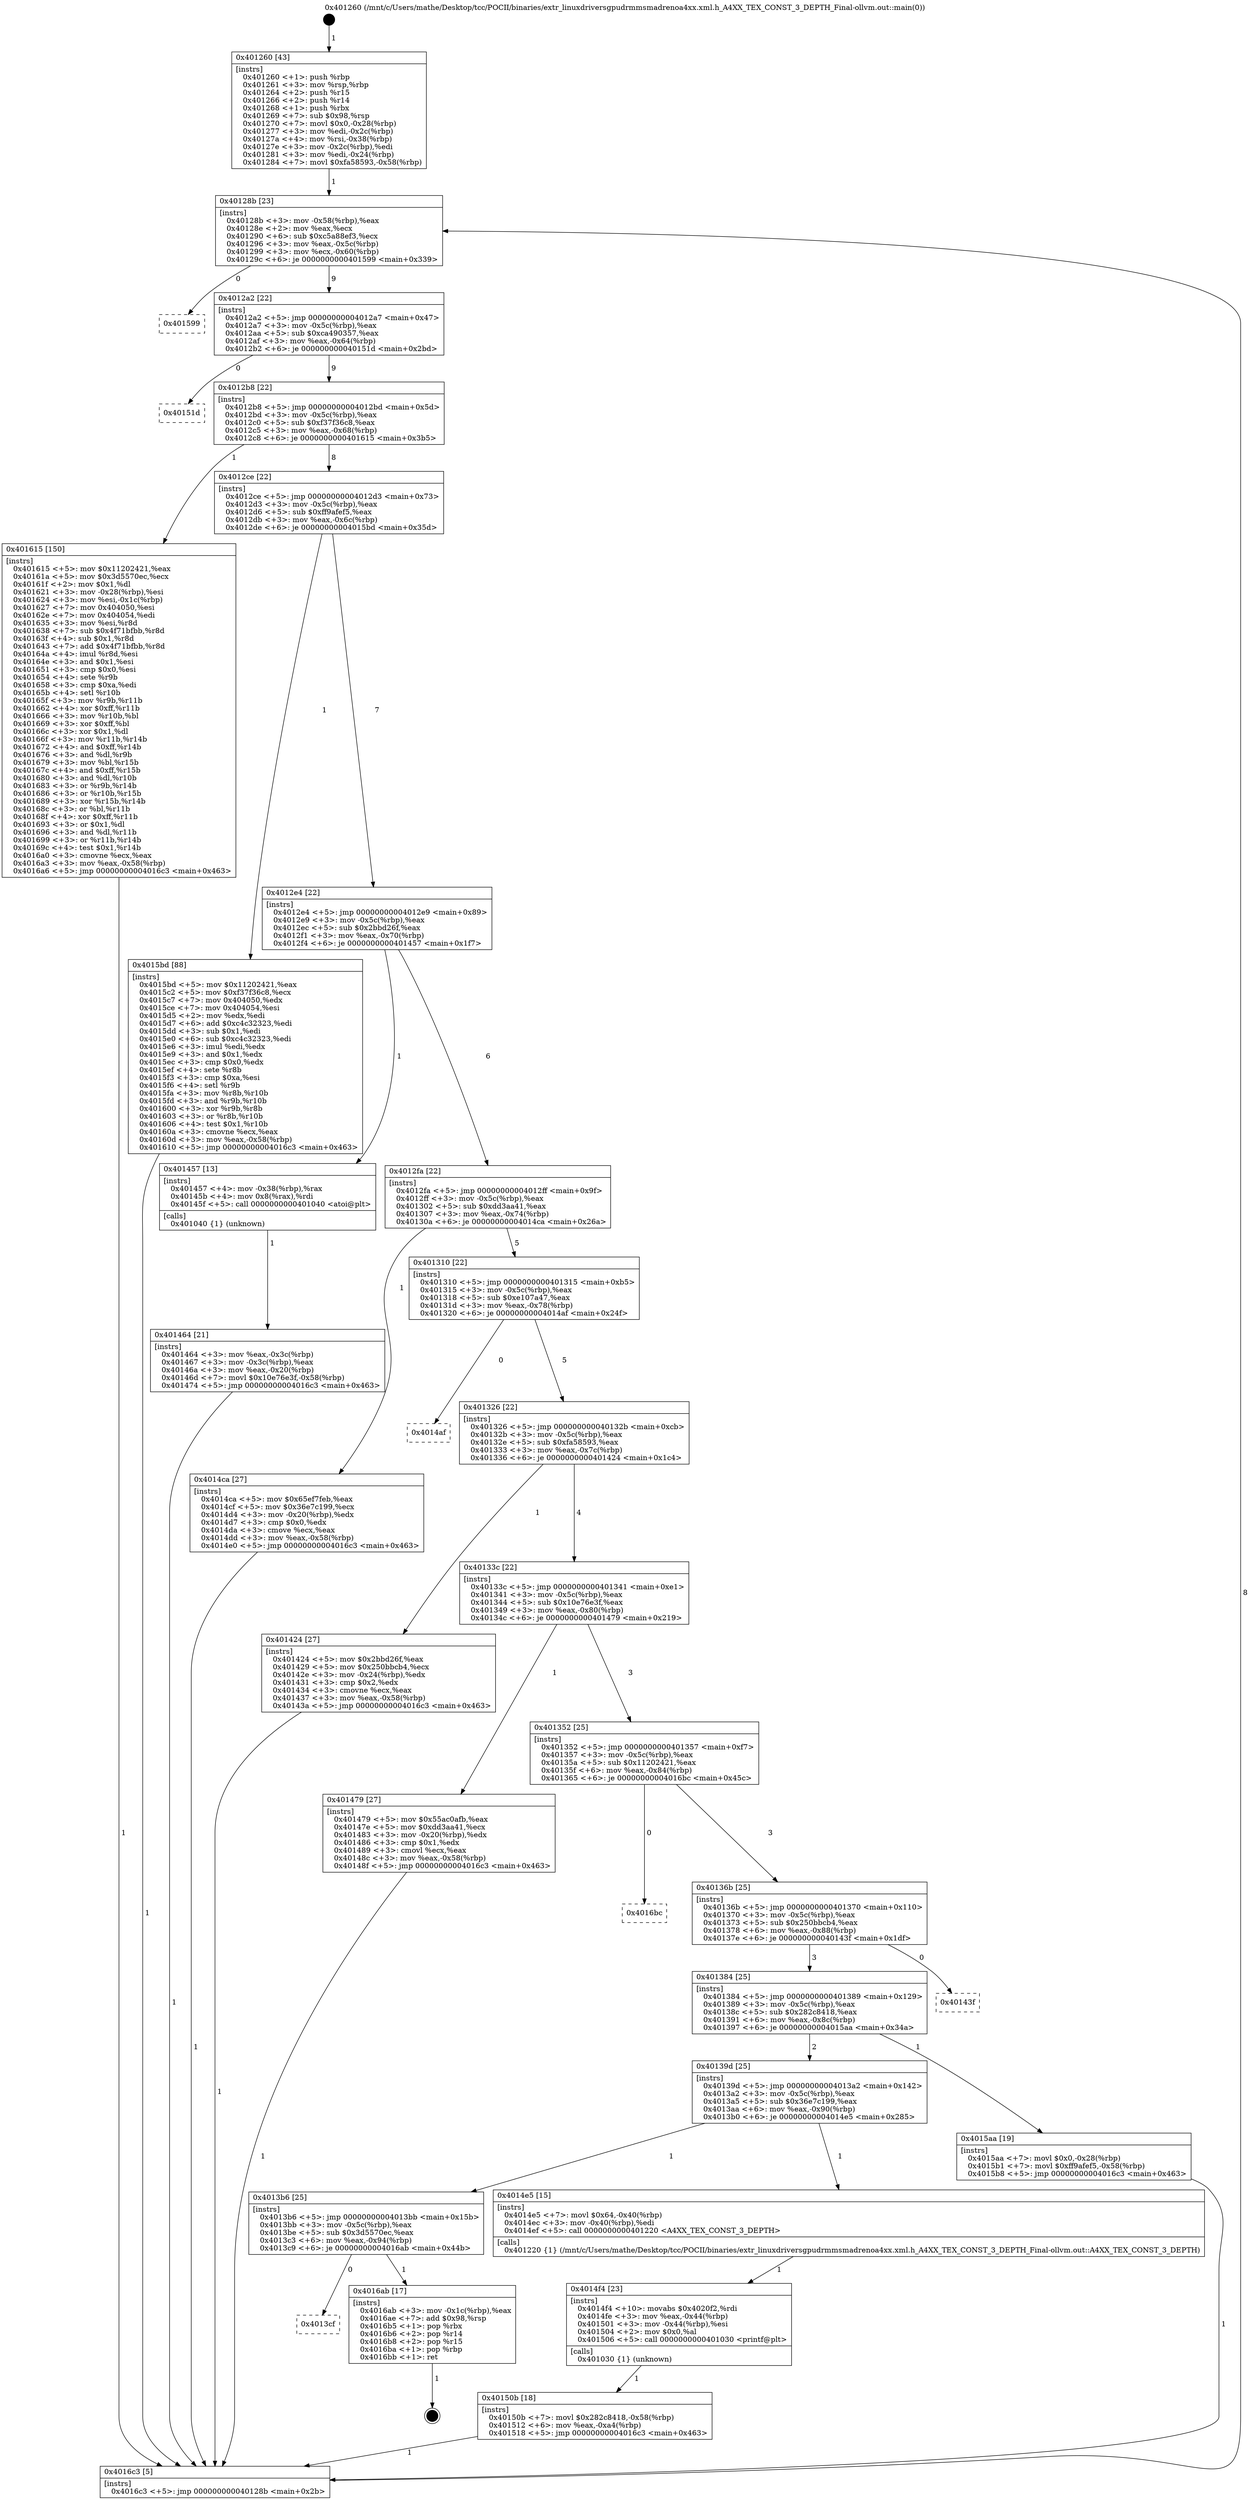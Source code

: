 digraph "0x401260" {
  label = "0x401260 (/mnt/c/Users/mathe/Desktop/tcc/POCII/binaries/extr_linuxdriversgpudrmmsmadrenoa4xx.xml.h_A4XX_TEX_CONST_3_DEPTH_Final-ollvm.out::main(0))"
  labelloc = "t"
  node[shape=record]

  Entry [label="",width=0.3,height=0.3,shape=circle,fillcolor=black,style=filled]
  "0x40128b" [label="{
     0x40128b [23]\l
     | [instrs]\l
     &nbsp;&nbsp;0x40128b \<+3\>: mov -0x58(%rbp),%eax\l
     &nbsp;&nbsp;0x40128e \<+2\>: mov %eax,%ecx\l
     &nbsp;&nbsp;0x401290 \<+6\>: sub $0xc5a88ef3,%ecx\l
     &nbsp;&nbsp;0x401296 \<+3\>: mov %eax,-0x5c(%rbp)\l
     &nbsp;&nbsp;0x401299 \<+3\>: mov %ecx,-0x60(%rbp)\l
     &nbsp;&nbsp;0x40129c \<+6\>: je 0000000000401599 \<main+0x339\>\l
  }"]
  "0x401599" [label="{
     0x401599\l
  }", style=dashed]
  "0x4012a2" [label="{
     0x4012a2 [22]\l
     | [instrs]\l
     &nbsp;&nbsp;0x4012a2 \<+5\>: jmp 00000000004012a7 \<main+0x47\>\l
     &nbsp;&nbsp;0x4012a7 \<+3\>: mov -0x5c(%rbp),%eax\l
     &nbsp;&nbsp;0x4012aa \<+5\>: sub $0xca490357,%eax\l
     &nbsp;&nbsp;0x4012af \<+3\>: mov %eax,-0x64(%rbp)\l
     &nbsp;&nbsp;0x4012b2 \<+6\>: je 000000000040151d \<main+0x2bd\>\l
  }"]
  Exit [label="",width=0.3,height=0.3,shape=circle,fillcolor=black,style=filled,peripheries=2]
  "0x40151d" [label="{
     0x40151d\l
  }", style=dashed]
  "0x4012b8" [label="{
     0x4012b8 [22]\l
     | [instrs]\l
     &nbsp;&nbsp;0x4012b8 \<+5\>: jmp 00000000004012bd \<main+0x5d\>\l
     &nbsp;&nbsp;0x4012bd \<+3\>: mov -0x5c(%rbp),%eax\l
     &nbsp;&nbsp;0x4012c0 \<+5\>: sub $0xf37f36c8,%eax\l
     &nbsp;&nbsp;0x4012c5 \<+3\>: mov %eax,-0x68(%rbp)\l
     &nbsp;&nbsp;0x4012c8 \<+6\>: je 0000000000401615 \<main+0x3b5\>\l
  }"]
  "0x4013cf" [label="{
     0x4013cf\l
  }", style=dashed]
  "0x401615" [label="{
     0x401615 [150]\l
     | [instrs]\l
     &nbsp;&nbsp;0x401615 \<+5\>: mov $0x11202421,%eax\l
     &nbsp;&nbsp;0x40161a \<+5\>: mov $0x3d5570ec,%ecx\l
     &nbsp;&nbsp;0x40161f \<+2\>: mov $0x1,%dl\l
     &nbsp;&nbsp;0x401621 \<+3\>: mov -0x28(%rbp),%esi\l
     &nbsp;&nbsp;0x401624 \<+3\>: mov %esi,-0x1c(%rbp)\l
     &nbsp;&nbsp;0x401627 \<+7\>: mov 0x404050,%esi\l
     &nbsp;&nbsp;0x40162e \<+7\>: mov 0x404054,%edi\l
     &nbsp;&nbsp;0x401635 \<+3\>: mov %esi,%r8d\l
     &nbsp;&nbsp;0x401638 \<+7\>: sub $0x4f71bfbb,%r8d\l
     &nbsp;&nbsp;0x40163f \<+4\>: sub $0x1,%r8d\l
     &nbsp;&nbsp;0x401643 \<+7\>: add $0x4f71bfbb,%r8d\l
     &nbsp;&nbsp;0x40164a \<+4\>: imul %r8d,%esi\l
     &nbsp;&nbsp;0x40164e \<+3\>: and $0x1,%esi\l
     &nbsp;&nbsp;0x401651 \<+3\>: cmp $0x0,%esi\l
     &nbsp;&nbsp;0x401654 \<+4\>: sete %r9b\l
     &nbsp;&nbsp;0x401658 \<+3\>: cmp $0xa,%edi\l
     &nbsp;&nbsp;0x40165b \<+4\>: setl %r10b\l
     &nbsp;&nbsp;0x40165f \<+3\>: mov %r9b,%r11b\l
     &nbsp;&nbsp;0x401662 \<+4\>: xor $0xff,%r11b\l
     &nbsp;&nbsp;0x401666 \<+3\>: mov %r10b,%bl\l
     &nbsp;&nbsp;0x401669 \<+3\>: xor $0xff,%bl\l
     &nbsp;&nbsp;0x40166c \<+3\>: xor $0x1,%dl\l
     &nbsp;&nbsp;0x40166f \<+3\>: mov %r11b,%r14b\l
     &nbsp;&nbsp;0x401672 \<+4\>: and $0xff,%r14b\l
     &nbsp;&nbsp;0x401676 \<+3\>: and %dl,%r9b\l
     &nbsp;&nbsp;0x401679 \<+3\>: mov %bl,%r15b\l
     &nbsp;&nbsp;0x40167c \<+4\>: and $0xff,%r15b\l
     &nbsp;&nbsp;0x401680 \<+3\>: and %dl,%r10b\l
     &nbsp;&nbsp;0x401683 \<+3\>: or %r9b,%r14b\l
     &nbsp;&nbsp;0x401686 \<+3\>: or %r10b,%r15b\l
     &nbsp;&nbsp;0x401689 \<+3\>: xor %r15b,%r14b\l
     &nbsp;&nbsp;0x40168c \<+3\>: or %bl,%r11b\l
     &nbsp;&nbsp;0x40168f \<+4\>: xor $0xff,%r11b\l
     &nbsp;&nbsp;0x401693 \<+3\>: or $0x1,%dl\l
     &nbsp;&nbsp;0x401696 \<+3\>: and %dl,%r11b\l
     &nbsp;&nbsp;0x401699 \<+3\>: or %r11b,%r14b\l
     &nbsp;&nbsp;0x40169c \<+4\>: test $0x1,%r14b\l
     &nbsp;&nbsp;0x4016a0 \<+3\>: cmovne %ecx,%eax\l
     &nbsp;&nbsp;0x4016a3 \<+3\>: mov %eax,-0x58(%rbp)\l
     &nbsp;&nbsp;0x4016a6 \<+5\>: jmp 00000000004016c3 \<main+0x463\>\l
  }"]
  "0x4012ce" [label="{
     0x4012ce [22]\l
     | [instrs]\l
     &nbsp;&nbsp;0x4012ce \<+5\>: jmp 00000000004012d3 \<main+0x73\>\l
     &nbsp;&nbsp;0x4012d3 \<+3\>: mov -0x5c(%rbp),%eax\l
     &nbsp;&nbsp;0x4012d6 \<+5\>: sub $0xff9afef5,%eax\l
     &nbsp;&nbsp;0x4012db \<+3\>: mov %eax,-0x6c(%rbp)\l
     &nbsp;&nbsp;0x4012de \<+6\>: je 00000000004015bd \<main+0x35d\>\l
  }"]
  "0x4016ab" [label="{
     0x4016ab [17]\l
     | [instrs]\l
     &nbsp;&nbsp;0x4016ab \<+3\>: mov -0x1c(%rbp),%eax\l
     &nbsp;&nbsp;0x4016ae \<+7\>: add $0x98,%rsp\l
     &nbsp;&nbsp;0x4016b5 \<+1\>: pop %rbx\l
     &nbsp;&nbsp;0x4016b6 \<+2\>: pop %r14\l
     &nbsp;&nbsp;0x4016b8 \<+2\>: pop %r15\l
     &nbsp;&nbsp;0x4016ba \<+1\>: pop %rbp\l
     &nbsp;&nbsp;0x4016bb \<+1\>: ret\l
  }"]
  "0x4015bd" [label="{
     0x4015bd [88]\l
     | [instrs]\l
     &nbsp;&nbsp;0x4015bd \<+5\>: mov $0x11202421,%eax\l
     &nbsp;&nbsp;0x4015c2 \<+5\>: mov $0xf37f36c8,%ecx\l
     &nbsp;&nbsp;0x4015c7 \<+7\>: mov 0x404050,%edx\l
     &nbsp;&nbsp;0x4015ce \<+7\>: mov 0x404054,%esi\l
     &nbsp;&nbsp;0x4015d5 \<+2\>: mov %edx,%edi\l
     &nbsp;&nbsp;0x4015d7 \<+6\>: add $0xc4c32323,%edi\l
     &nbsp;&nbsp;0x4015dd \<+3\>: sub $0x1,%edi\l
     &nbsp;&nbsp;0x4015e0 \<+6\>: sub $0xc4c32323,%edi\l
     &nbsp;&nbsp;0x4015e6 \<+3\>: imul %edi,%edx\l
     &nbsp;&nbsp;0x4015e9 \<+3\>: and $0x1,%edx\l
     &nbsp;&nbsp;0x4015ec \<+3\>: cmp $0x0,%edx\l
     &nbsp;&nbsp;0x4015ef \<+4\>: sete %r8b\l
     &nbsp;&nbsp;0x4015f3 \<+3\>: cmp $0xa,%esi\l
     &nbsp;&nbsp;0x4015f6 \<+4\>: setl %r9b\l
     &nbsp;&nbsp;0x4015fa \<+3\>: mov %r8b,%r10b\l
     &nbsp;&nbsp;0x4015fd \<+3\>: and %r9b,%r10b\l
     &nbsp;&nbsp;0x401600 \<+3\>: xor %r9b,%r8b\l
     &nbsp;&nbsp;0x401603 \<+3\>: or %r8b,%r10b\l
     &nbsp;&nbsp;0x401606 \<+4\>: test $0x1,%r10b\l
     &nbsp;&nbsp;0x40160a \<+3\>: cmovne %ecx,%eax\l
     &nbsp;&nbsp;0x40160d \<+3\>: mov %eax,-0x58(%rbp)\l
     &nbsp;&nbsp;0x401610 \<+5\>: jmp 00000000004016c3 \<main+0x463\>\l
  }"]
  "0x4012e4" [label="{
     0x4012e4 [22]\l
     | [instrs]\l
     &nbsp;&nbsp;0x4012e4 \<+5\>: jmp 00000000004012e9 \<main+0x89\>\l
     &nbsp;&nbsp;0x4012e9 \<+3\>: mov -0x5c(%rbp),%eax\l
     &nbsp;&nbsp;0x4012ec \<+5\>: sub $0x2bbd26f,%eax\l
     &nbsp;&nbsp;0x4012f1 \<+3\>: mov %eax,-0x70(%rbp)\l
     &nbsp;&nbsp;0x4012f4 \<+6\>: je 0000000000401457 \<main+0x1f7\>\l
  }"]
  "0x40150b" [label="{
     0x40150b [18]\l
     | [instrs]\l
     &nbsp;&nbsp;0x40150b \<+7\>: movl $0x282c8418,-0x58(%rbp)\l
     &nbsp;&nbsp;0x401512 \<+6\>: mov %eax,-0xa4(%rbp)\l
     &nbsp;&nbsp;0x401518 \<+5\>: jmp 00000000004016c3 \<main+0x463\>\l
  }"]
  "0x401457" [label="{
     0x401457 [13]\l
     | [instrs]\l
     &nbsp;&nbsp;0x401457 \<+4\>: mov -0x38(%rbp),%rax\l
     &nbsp;&nbsp;0x40145b \<+4\>: mov 0x8(%rax),%rdi\l
     &nbsp;&nbsp;0x40145f \<+5\>: call 0000000000401040 \<atoi@plt\>\l
     | [calls]\l
     &nbsp;&nbsp;0x401040 \{1\} (unknown)\l
  }"]
  "0x4012fa" [label="{
     0x4012fa [22]\l
     | [instrs]\l
     &nbsp;&nbsp;0x4012fa \<+5\>: jmp 00000000004012ff \<main+0x9f\>\l
     &nbsp;&nbsp;0x4012ff \<+3\>: mov -0x5c(%rbp),%eax\l
     &nbsp;&nbsp;0x401302 \<+5\>: sub $0xdd3aa41,%eax\l
     &nbsp;&nbsp;0x401307 \<+3\>: mov %eax,-0x74(%rbp)\l
     &nbsp;&nbsp;0x40130a \<+6\>: je 00000000004014ca \<main+0x26a\>\l
  }"]
  "0x4014f4" [label="{
     0x4014f4 [23]\l
     | [instrs]\l
     &nbsp;&nbsp;0x4014f4 \<+10\>: movabs $0x4020f2,%rdi\l
     &nbsp;&nbsp;0x4014fe \<+3\>: mov %eax,-0x44(%rbp)\l
     &nbsp;&nbsp;0x401501 \<+3\>: mov -0x44(%rbp),%esi\l
     &nbsp;&nbsp;0x401504 \<+2\>: mov $0x0,%al\l
     &nbsp;&nbsp;0x401506 \<+5\>: call 0000000000401030 \<printf@plt\>\l
     | [calls]\l
     &nbsp;&nbsp;0x401030 \{1\} (unknown)\l
  }"]
  "0x4014ca" [label="{
     0x4014ca [27]\l
     | [instrs]\l
     &nbsp;&nbsp;0x4014ca \<+5\>: mov $0x65ef7feb,%eax\l
     &nbsp;&nbsp;0x4014cf \<+5\>: mov $0x36e7c199,%ecx\l
     &nbsp;&nbsp;0x4014d4 \<+3\>: mov -0x20(%rbp),%edx\l
     &nbsp;&nbsp;0x4014d7 \<+3\>: cmp $0x0,%edx\l
     &nbsp;&nbsp;0x4014da \<+3\>: cmove %ecx,%eax\l
     &nbsp;&nbsp;0x4014dd \<+3\>: mov %eax,-0x58(%rbp)\l
     &nbsp;&nbsp;0x4014e0 \<+5\>: jmp 00000000004016c3 \<main+0x463\>\l
  }"]
  "0x401310" [label="{
     0x401310 [22]\l
     | [instrs]\l
     &nbsp;&nbsp;0x401310 \<+5\>: jmp 0000000000401315 \<main+0xb5\>\l
     &nbsp;&nbsp;0x401315 \<+3\>: mov -0x5c(%rbp),%eax\l
     &nbsp;&nbsp;0x401318 \<+5\>: sub $0xe107a47,%eax\l
     &nbsp;&nbsp;0x40131d \<+3\>: mov %eax,-0x78(%rbp)\l
     &nbsp;&nbsp;0x401320 \<+6\>: je 00000000004014af \<main+0x24f\>\l
  }"]
  "0x4013b6" [label="{
     0x4013b6 [25]\l
     | [instrs]\l
     &nbsp;&nbsp;0x4013b6 \<+5\>: jmp 00000000004013bb \<main+0x15b\>\l
     &nbsp;&nbsp;0x4013bb \<+3\>: mov -0x5c(%rbp),%eax\l
     &nbsp;&nbsp;0x4013be \<+5\>: sub $0x3d5570ec,%eax\l
     &nbsp;&nbsp;0x4013c3 \<+6\>: mov %eax,-0x94(%rbp)\l
     &nbsp;&nbsp;0x4013c9 \<+6\>: je 00000000004016ab \<main+0x44b\>\l
  }"]
  "0x4014af" [label="{
     0x4014af\l
  }", style=dashed]
  "0x401326" [label="{
     0x401326 [22]\l
     | [instrs]\l
     &nbsp;&nbsp;0x401326 \<+5\>: jmp 000000000040132b \<main+0xcb\>\l
     &nbsp;&nbsp;0x40132b \<+3\>: mov -0x5c(%rbp),%eax\l
     &nbsp;&nbsp;0x40132e \<+5\>: sub $0xfa58593,%eax\l
     &nbsp;&nbsp;0x401333 \<+3\>: mov %eax,-0x7c(%rbp)\l
     &nbsp;&nbsp;0x401336 \<+6\>: je 0000000000401424 \<main+0x1c4\>\l
  }"]
  "0x4014e5" [label="{
     0x4014e5 [15]\l
     | [instrs]\l
     &nbsp;&nbsp;0x4014e5 \<+7\>: movl $0x64,-0x40(%rbp)\l
     &nbsp;&nbsp;0x4014ec \<+3\>: mov -0x40(%rbp),%edi\l
     &nbsp;&nbsp;0x4014ef \<+5\>: call 0000000000401220 \<A4XX_TEX_CONST_3_DEPTH\>\l
     | [calls]\l
     &nbsp;&nbsp;0x401220 \{1\} (/mnt/c/Users/mathe/Desktop/tcc/POCII/binaries/extr_linuxdriversgpudrmmsmadrenoa4xx.xml.h_A4XX_TEX_CONST_3_DEPTH_Final-ollvm.out::A4XX_TEX_CONST_3_DEPTH)\l
  }"]
  "0x401424" [label="{
     0x401424 [27]\l
     | [instrs]\l
     &nbsp;&nbsp;0x401424 \<+5\>: mov $0x2bbd26f,%eax\l
     &nbsp;&nbsp;0x401429 \<+5\>: mov $0x250bbcb4,%ecx\l
     &nbsp;&nbsp;0x40142e \<+3\>: mov -0x24(%rbp),%edx\l
     &nbsp;&nbsp;0x401431 \<+3\>: cmp $0x2,%edx\l
     &nbsp;&nbsp;0x401434 \<+3\>: cmovne %ecx,%eax\l
     &nbsp;&nbsp;0x401437 \<+3\>: mov %eax,-0x58(%rbp)\l
     &nbsp;&nbsp;0x40143a \<+5\>: jmp 00000000004016c3 \<main+0x463\>\l
  }"]
  "0x40133c" [label="{
     0x40133c [22]\l
     | [instrs]\l
     &nbsp;&nbsp;0x40133c \<+5\>: jmp 0000000000401341 \<main+0xe1\>\l
     &nbsp;&nbsp;0x401341 \<+3\>: mov -0x5c(%rbp),%eax\l
     &nbsp;&nbsp;0x401344 \<+5\>: sub $0x10e76e3f,%eax\l
     &nbsp;&nbsp;0x401349 \<+3\>: mov %eax,-0x80(%rbp)\l
     &nbsp;&nbsp;0x40134c \<+6\>: je 0000000000401479 \<main+0x219\>\l
  }"]
  "0x4016c3" [label="{
     0x4016c3 [5]\l
     | [instrs]\l
     &nbsp;&nbsp;0x4016c3 \<+5\>: jmp 000000000040128b \<main+0x2b\>\l
  }"]
  "0x401260" [label="{
     0x401260 [43]\l
     | [instrs]\l
     &nbsp;&nbsp;0x401260 \<+1\>: push %rbp\l
     &nbsp;&nbsp;0x401261 \<+3\>: mov %rsp,%rbp\l
     &nbsp;&nbsp;0x401264 \<+2\>: push %r15\l
     &nbsp;&nbsp;0x401266 \<+2\>: push %r14\l
     &nbsp;&nbsp;0x401268 \<+1\>: push %rbx\l
     &nbsp;&nbsp;0x401269 \<+7\>: sub $0x98,%rsp\l
     &nbsp;&nbsp;0x401270 \<+7\>: movl $0x0,-0x28(%rbp)\l
     &nbsp;&nbsp;0x401277 \<+3\>: mov %edi,-0x2c(%rbp)\l
     &nbsp;&nbsp;0x40127a \<+4\>: mov %rsi,-0x38(%rbp)\l
     &nbsp;&nbsp;0x40127e \<+3\>: mov -0x2c(%rbp),%edi\l
     &nbsp;&nbsp;0x401281 \<+3\>: mov %edi,-0x24(%rbp)\l
     &nbsp;&nbsp;0x401284 \<+7\>: movl $0xfa58593,-0x58(%rbp)\l
  }"]
  "0x401464" [label="{
     0x401464 [21]\l
     | [instrs]\l
     &nbsp;&nbsp;0x401464 \<+3\>: mov %eax,-0x3c(%rbp)\l
     &nbsp;&nbsp;0x401467 \<+3\>: mov -0x3c(%rbp),%eax\l
     &nbsp;&nbsp;0x40146a \<+3\>: mov %eax,-0x20(%rbp)\l
     &nbsp;&nbsp;0x40146d \<+7\>: movl $0x10e76e3f,-0x58(%rbp)\l
     &nbsp;&nbsp;0x401474 \<+5\>: jmp 00000000004016c3 \<main+0x463\>\l
  }"]
  "0x40139d" [label="{
     0x40139d [25]\l
     | [instrs]\l
     &nbsp;&nbsp;0x40139d \<+5\>: jmp 00000000004013a2 \<main+0x142\>\l
     &nbsp;&nbsp;0x4013a2 \<+3\>: mov -0x5c(%rbp),%eax\l
     &nbsp;&nbsp;0x4013a5 \<+5\>: sub $0x36e7c199,%eax\l
     &nbsp;&nbsp;0x4013aa \<+6\>: mov %eax,-0x90(%rbp)\l
     &nbsp;&nbsp;0x4013b0 \<+6\>: je 00000000004014e5 \<main+0x285\>\l
  }"]
  "0x401479" [label="{
     0x401479 [27]\l
     | [instrs]\l
     &nbsp;&nbsp;0x401479 \<+5\>: mov $0x55ac0afb,%eax\l
     &nbsp;&nbsp;0x40147e \<+5\>: mov $0xdd3aa41,%ecx\l
     &nbsp;&nbsp;0x401483 \<+3\>: mov -0x20(%rbp),%edx\l
     &nbsp;&nbsp;0x401486 \<+3\>: cmp $0x1,%edx\l
     &nbsp;&nbsp;0x401489 \<+3\>: cmovl %ecx,%eax\l
     &nbsp;&nbsp;0x40148c \<+3\>: mov %eax,-0x58(%rbp)\l
     &nbsp;&nbsp;0x40148f \<+5\>: jmp 00000000004016c3 \<main+0x463\>\l
  }"]
  "0x401352" [label="{
     0x401352 [25]\l
     | [instrs]\l
     &nbsp;&nbsp;0x401352 \<+5\>: jmp 0000000000401357 \<main+0xf7\>\l
     &nbsp;&nbsp;0x401357 \<+3\>: mov -0x5c(%rbp),%eax\l
     &nbsp;&nbsp;0x40135a \<+5\>: sub $0x11202421,%eax\l
     &nbsp;&nbsp;0x40135f \<+6\>: mov %eax,-0x84(%rbp)\l
     &nbsp;&nbsp;0x401365 \<+6\>: je 00000000004016bc \<main+0x45c\>\l
  }"]
  "0x4015aa" [label="{
     0x4015aa [19]\l
     | [instrs]\l
     &nbsp;&nbsp;0x4015aa \<+7\>: movl $0x0,-0x28(%rbp)\l
     &nbsp;&nbsp;0x4015b1 \<+7\>: movl $0xff9afef5,-0x58(%rbp)\l
     &nbsp;&nbsp;0x4015b8 \<+5\>: jmp 00000000004016c3 \<main+0x463\>\l
  }"]
  "0x4016bc" [label="{
     0x4016bc\l
  }", style=dashed]
  "0x40136b" [label="{
     0x40136b [25]\l
     | [instrs]\l
     &nbsp;&nbsp;0x40136b \<+5\>: jmp 0000000000401370 \<main+0x110\>\l
     &nbsp;&nbsp;0x401370 \<+3\>: mov -0x5c(%rbp),%eax\l
     &nbsp;&nbsp;0x401373 \<+5\>: sub $0x250bbcb4,%eax\l
     &nbsp;&nbsp;0x401378 \<+6\>: mov %eax,-0x88(%rbp)\l
     &nbsp;&nbsp;0x40137e \<+6\>: je 000000000040143f \<main+0x1df\>\l
  }"]
  "0x401384" [label="{
     0x401384 [25]\l
     | [instrs]\l
     &nbsp;&nbsp;0x401384 \<+5\>: jmp 0000000000401389 \<main+0x129\>\l
     &nbsp;&nbsp;0x401389 \<+3\>: mov -0x5c(%rbp),%eax\l
     &nbsp;&nbsp;0x40138c \<+5\>: sub $0x282c8418,%eax\l
     &nbsp;&nbsp;0x401391 \<+6\>: mov %eax,-0x8c(%rbp)\l
     &nbsp;&nbsp;0x401397 \<+6\>: je 00000000004015aa \<main+0x34a\>\l
  }"]
  "0x40143f" [label="{
     0x40143f\l
  }", style=dashed]
  Entry -> "0x401260" [label=" 1"]
  "0x40128b" -> "0x401599" [label=" 0"]
  "0x40128b" -> "0x4012a2" [label=" 9"]
  "0x4016ab" -> Exit [label=" 1"]
  "0x4012a2" -> "0x40151d" [label=" 0"]
  "0x4012a2" -> "0x4012b8" [label=" 9"]
  "0x4013b6" -> "0x4013cf" [label=" 0"]
  "0x4012b8" -> "0x401615" [label=" 1"]
  "0x4012b8" -> "0x4012ce" [label=" 8"]
  "0x4013b6" -> "0x4016ab" [label=" 1"]
  "0x4012ce" -> "0x4015bd" [label=" 1"]
  "0x4012ce" -> "0x4012e4" [label=" 7"]
  "0x401615" -> "0x4016c3" [label=" 1"]
  "0x4012e4" -> "0x401457" [label=" 1"]
  "0x4012e4" -> "0x4012fa" [label=" 6"]
  "0x4015bd" -> "0x4016c3" [label=" 1"]
  "0x4012fa" -> "0x4014ca" [label=" 1"]
  "0x4012fa" -> "0x401310" [label=" 5"]
  "0x4015aa" -> "0x4016c3" [label=" 1"]
  "0x401310" -> "0x4014af" [label=" 0"]
  "0x401310" -> "0x401326" [label=" 5"]
  "0x40150b" -> "0x4016c3" [label=" 1"]
  "0x401326" -> "0x401424" [label=" 1"]
  "0x401326" -> "0x40133c" [label=" 4"]
  "0x401424" -> "0x4016c3" [label=" 1"]
  "0x401260" -> "0x40128b" [label=" 1"]
  "0x4016c3" -> "0x40128b" [label=" 8"]
  "0x401457" -> "0x401464" [label=" 1"]
  "0x401464" -> "0x4016c3" [label=" 1"]
  "0x4014f4" -> "0x40150b" [label=" 1"]
  "0x40133c" -> "0x401479" [label=" 1"]
  "0x40133c" -> "0x401352" [label=" 3"]
  "0x401479" -> "0x4016c3" [label=" 1"]
  "0x4014ca" -> "0x4016c3" [label=" 1"]
  "0x40139d" -> "0x4013b6" [label=" 1"]
  "0x401352" -> "0x4016bc" [label=" 0"]
  "0x401352" -> "0x40136b" [label=" 3"]
  "0x40139d" -> "0x4014e5" [label=" 1"]
  "0x40136b" -> "0x40143f" [label=" 0"]
  "0x40136b" -> "0x401384" [label=" 3"]
  "0x4014e5" -> "0x4014f4" [label=" 1"]
  "0x401384" -> "0x4015aa" [label=" 1"]
  "0x401384" -> "0x40139d" [label=" 2"]
}
